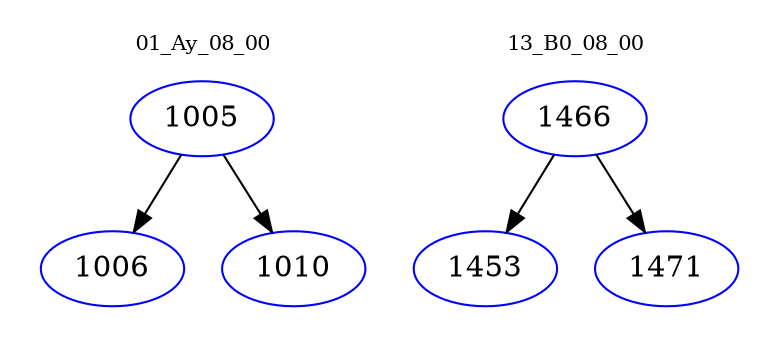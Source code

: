 digraph{
subgraph cluster_0 {
color = white
label = "01_Ay_08_00";
fontsize=10;
T0_1005 [label="1005", color="blue"]
T0_1005 -> T0_1006 [color="black"]
T0_1006 [label="1006", color="blue"]
T0_1005 -> T0_1010 [color="black"]
T0_1010 [label="1010", color="blue"]
}
subgraph cluster_1 {
color = white
label = "13_B0_08_00";
fontsize=10;
T1_1466 [label="1466", color="blue"]
T1_1466 -> T1_1453 [color="black"]
T1_1453 [label="1453", color="blue"]
T1_1466 -> T1_1471 [color="black"]
T1_1471 [label="1471", color="blue"]
}
}
